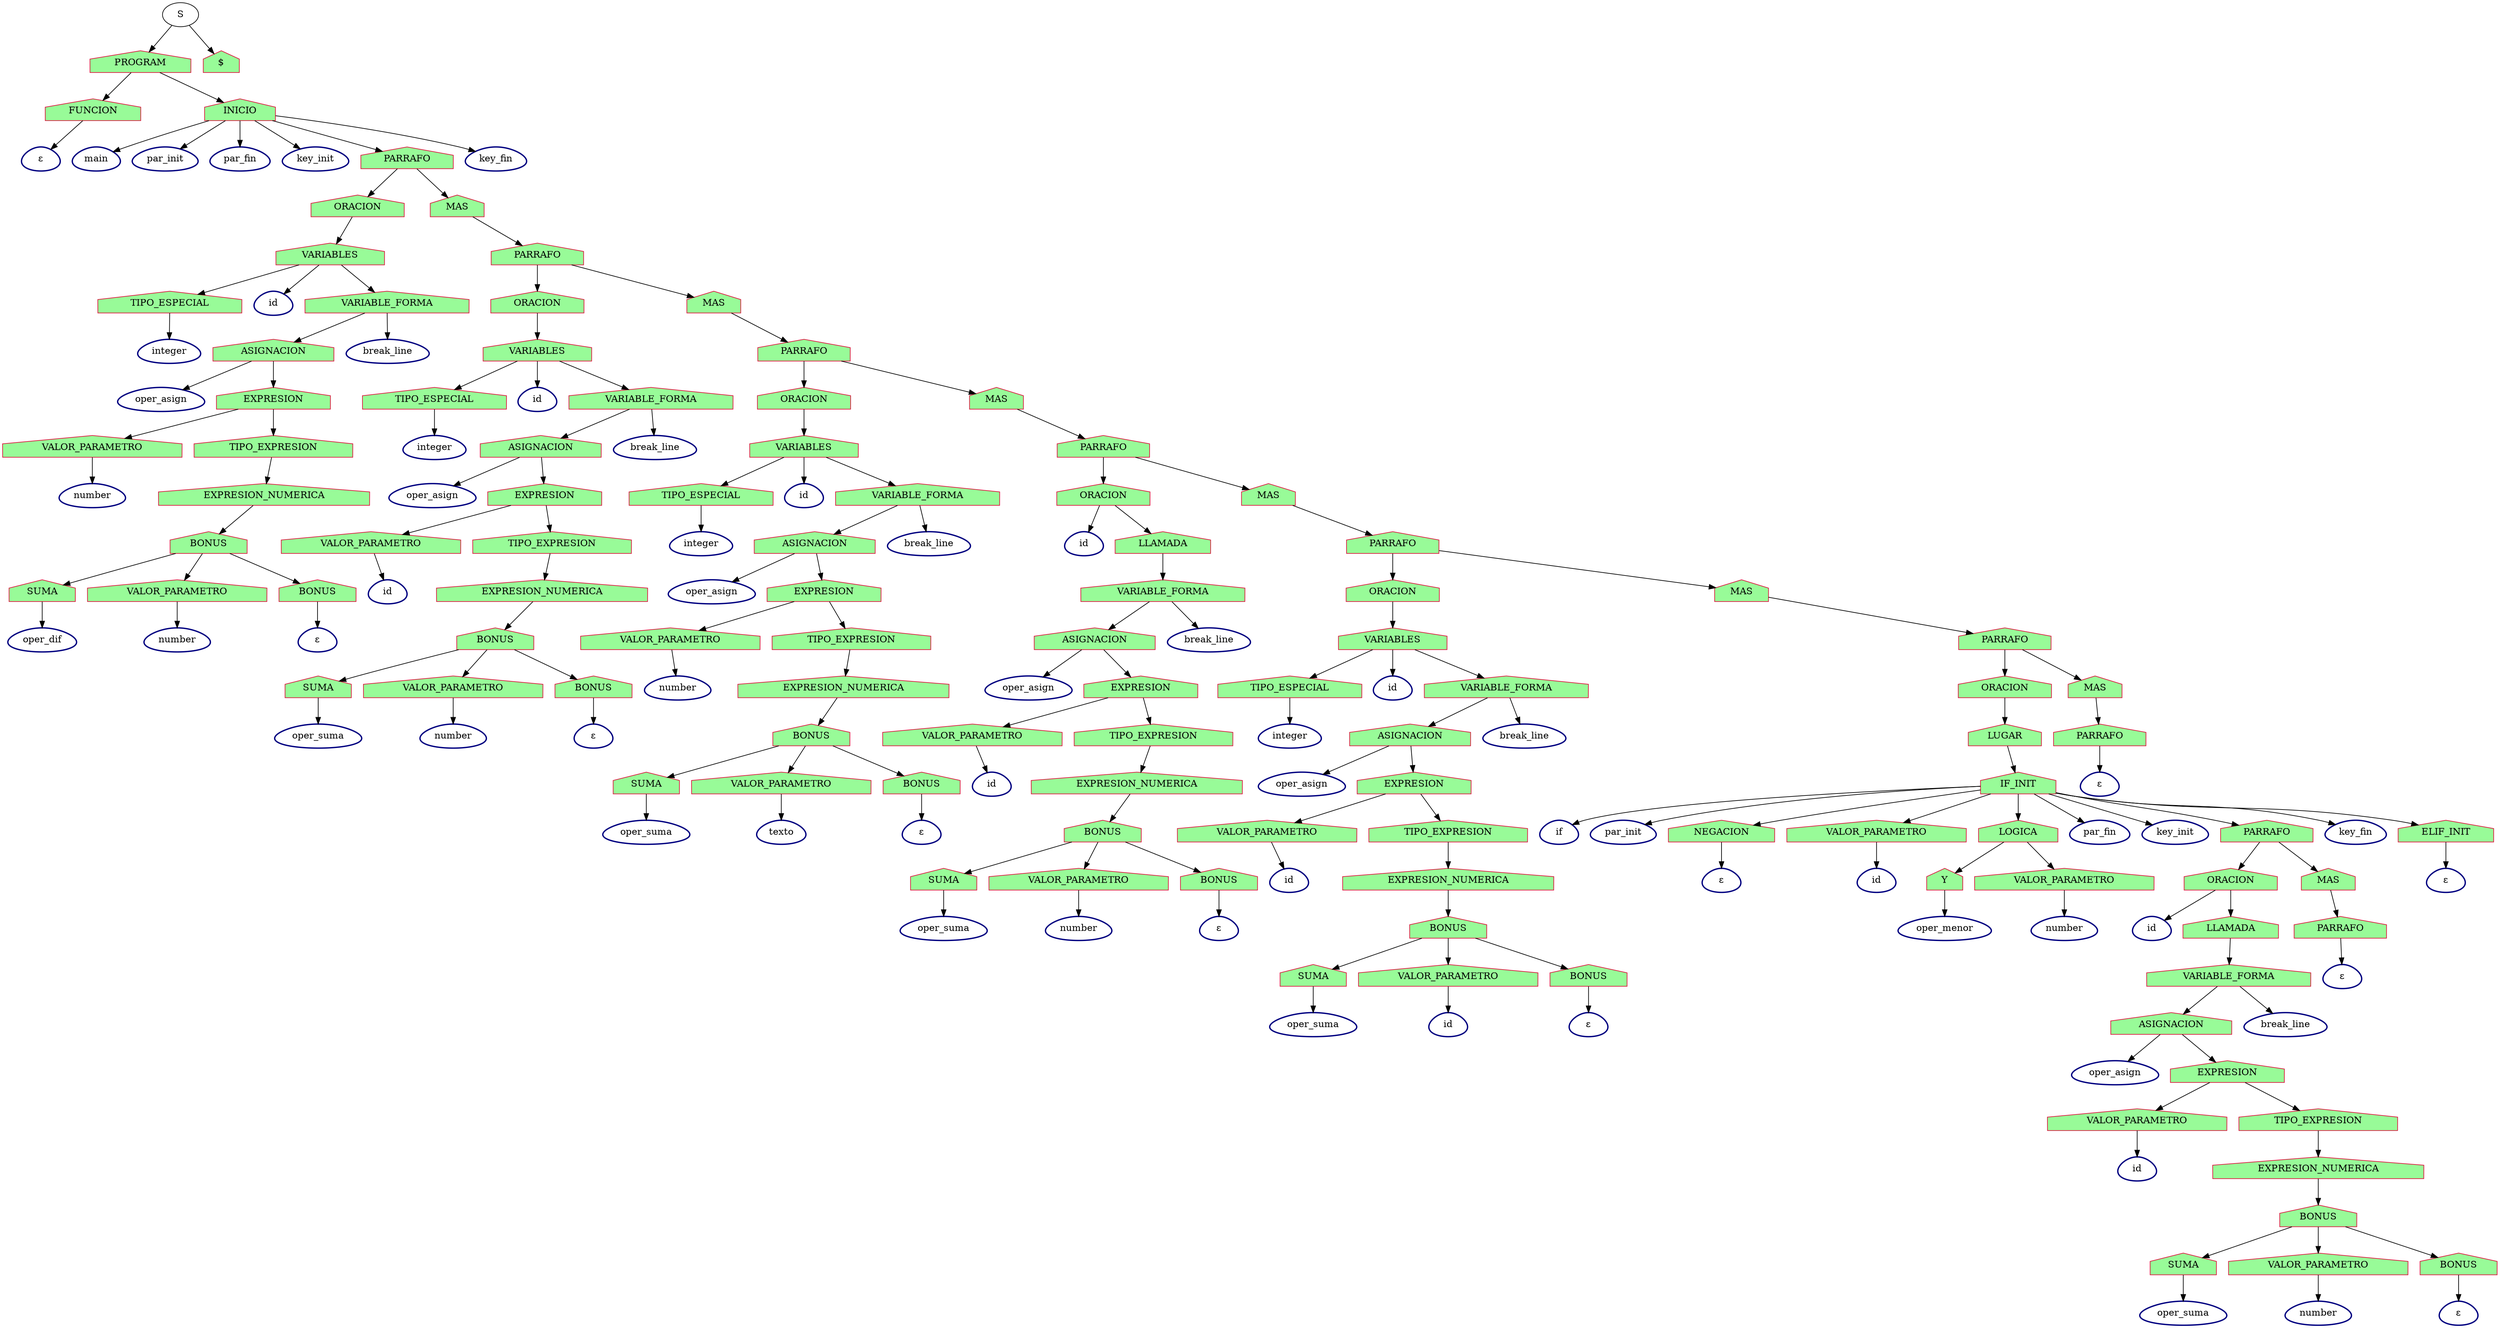 digraph Arbol {
	1 [label=S]
	2 [label=PROGRAM color=crimson fillcolor=palegreen shape=house style=filled]
	1 -> 2
	3 [label="$" color=crimson fillcolor=palegreen shape=house style=filled]
	1 -> 3
	3 [label="$"]
	2 [label=PROGRAM]
	4 [label=FUNCION color=crimson fillcolor=palegreen shape=house style=filled]
	2 -> 4
	5 [label=INICIO color=crimson fillcolor=palegreen shape=house style=filled]
	2 -> 5
	5 [label=INICIO]
	7 [label=main color=navy shape=egg style=bold]
	5 -> 7
	8 [label=par_init color=navy shape=egg style=bold]
	5 -> 8
	9 [label=par_fin color=navy shape=egg style=bold]
	5 -> 9
	10 [label=key_init color=navy shape=egg style=bold]
	5 -> 10
	11 [label=PARRAFO color=crimson fillcolor=palegreen shape=house style=filled]
	5 -> 11
	12 [label=key_fin color=navy shape=egg style=bold]
	5 -> 12
	12 [label=key_fin]
	11 [label=PARRAFO]
	13 [label=ORACION color=crimson fillcolor=palegreen shape=house style=filled]
	11 -> 13
	14 [label=MAS color=crimson fillcolor=palegreen shape=house style=filled]
	11 -> 14
	14 [label=MAS]
	35 [label=PARRAFO color=crimson fillcolor=palegreen shape=house style=filled]
	14 -> 35
	35 [label=PARRAFO]
	36 [label=ORACION color=crimson fillcolor=palegreen shape=house style=filled]
	35 -> 36
	37 [label=MAS color=crimson fillcolor=palegreen shape=house style=filled]
	35 -> 37
	37 [label=MAS]
	58 [label=PARRAFO color=crimson fillcolor=palegreen shape=house style=filled]
	37 -> 58
	58 [label=PARRAFO]
	59 [label=ORACION color=crimson fillcolor=palegreen shape=house style=filled]
	58 -> 59
	60 [label=MAS color=crimson fillcolor=palegreen shape=house style=filled]
	58 -> 60
	60 [label=MAS]
	81 [label=PARRAFO color=crimson fillcolor=palegreen shape=house style=filled]
	60 -> 81
	81 [label=PARRAFO]
	82 [label=ORACION color=crimson fillcolor=palegreen shape=house style=filled]
	81 -> 82
	83 [label=MAS color=crimson fillcolor=palegreen shape=house style=filled]
	81 -> 83
	83 [label=MAS]
	102 [label=PARRAFO color=crimson fillcolor=palegreen shape=house style=filled]
	83 -> 102
	102 [label=PARRAFO]
	103 [label=ORACION color=crimson fillcolor=palegreen shape=house style=filled]
	102 -> 103
	104 [label=MAS color=crimson fillcolor=palegreen shape=house style=filled]
	102 -> 104
	104 [label=MAS]
	125 [label=PARRAFO color=crimson fillcolor=palegreen shape=house style=filled]
	104 -> 125
	125 [label=PARRAFO]
	126 [label=ORACION color=crimson fillcolor=palegreen shape=house style=filled]
	125 -> 126
	127 [label=MAS color=crimson fillcolor=palegreen shape=house style=filled]
	125 -> 127
	127 [label=MAS]
	169 [label=PARRAFO color=crimson fillcolor=palegreen shape=house style=filled]
	127 -> 169
	169 [label=PARRAFO]
	170 [label="ε" color=navy shape=egg style=bold]
	169 -> 170
	170 [label="ε"]
	126 [label=ORACION]
	128 [label=LUGAR color=crimson fillcolor=palegreen shape=house style=filled]
	126 -> 128
	128 [label=LUGAR]
	129 [label=IF_INIT color=crimson fillcolor=palegreen shape=house style=filled]
	128 -> 129
	129 [label=IF_INIT]
	130 [label=if color=navy shape=egg style=bold]
	129 -> 130
	131 [label=par_init color=navy shape=egg style=bold]
	129 -> 131
	132 [label=NEGACION color=crimson fillcolor=palegreen shape=house style=filled]
	129 -> 132
	133 [label=VALOR_PARAMETRO color=crimson fillcolor=palegreen shape=house style=filled]
	129 -> 133
	134 [label=LOGICA color=crimson fillcolor=palegreen shape=house style=filled]
	129 -> 134
	135 [label=par_fin color=navy shape=egg style=bold]
	129 -> 135
	136 [label=key_init color=navy shape=egg style=bold]
	129 -> 136
	137 [label=PARRAFO color=crimson fillcolor=palegreen shape=house style=filled]
	129 -> 137
	138 [label=key_fin color=navy shape=egg style=bold]
	129 -> 138
	139 [label=ELIF_INIT color=crimson fillcolor=palegreen shape=house style=filled]
	129 -> 139
	139 [label=ELIF_INIT]
	168 [label="ε" color=navy shape=egg style=bold]
	139 -> 168
	168 [label="ε"]
	138 [label=key_fin]
	137 [label=PARRAFO]
	146 [label=ORACION color=crimson fillcolor=palegreen shape=house style=filled]
	137 -> 146
	147 [label=MAS color=crimson fillcolor=palegreen shape=house style=filled]
	137 -> 147
	147 [label=MAS]
	166 [label=PARRAFO color=crimson fillcolor=palegreen shape=house style=filled]
	147 -> 166
	166 [label=PARRAFO]
	167 [label="ε" color=navy shape=egg style=bold]
	166 -> 167
	167 [label="ε"]
	146 [label=ORACION]
	148 [label=id color=navy shape=egg style=bold]
	146 -> 148
	149 [label=LLAMADA color=crimson fillcolor=palegreen shape=house style=filled]
	146 -> 149
	149 [label=LLAMADA]
	150 [label=VARIABLE_FORMA color=crimson fillcolor=palegreen shape=house style=filled]
	149 -> 150
	150 [label=VARIABLE_FORMA]
	151 [label=ASIGNACION color=crimson fillcolor=palegreen shape=house style=filled]
	150 -> 151
	152 [label=break_line color=navy shape=egg style=bold]
	150 -> 152
	152 [label=break_line]
	151 [label=ASIGNACION]
	153 [label=oper_asign color=navy shape=egg style=bold]
	151 -> 153
	154 [label=EXPRESION color=crimson fillcolor=palegreen shape=house style=filled]
	151 -> 154
	154 [label=EXPRESION]
	155 [label=VALOR_PARAMETRO color=crimson fillcolor=palegreen shape=house style=filled]
	154 -> 155
	156 [label=TIPO_EXPRESION color=crimson fillcolor=palegreen shape=house style=filled]
	154 -> 156
	156 [label=TIPO_EXPRESION]
	158 [label=EXPRESION_NUMERICA color=crimson fillcolor=palegreen shape=house style=filled]
	156 -> 158
	158 [label=EXPRESION_NUMERICA]
	159 [label=BONUS color=crimson fillcolor=palegreen shape=house style=filled]
	158 -> 159
	159 [label=BONUS]
	160 [label=SUMA color=crimson fillcolor=palegreen shape=house style=filled]
	159 -> 160
	161 [label=VALOR_PARAMETRO color=crimson fillcolor=palegreen shape=house style=filled]
	159 -> 161
	162 [label=BONUS color=crimson fillcolor=palegreen shape=house style=filled]
	159 -> 162
	162 [label=BONUS]
	165 [label="ε" color=navy shape=egg style=bold]
	162 -> 165
	165 [label="ε"]
	161 [label=VALOR_PARAMETRO]
	164 [label=number color=navy shape=egg style=bold]
	161 -> 164
	164 [label=number]
	160 [label=SUMA]
	163 [label=oper_suma color=navy shape=egg style=bold]
	160 -> 163
	163 [label=oper_suma]
	155 [label=VALOR_PARAMETRO]
	157 [label=id color=navy shape=egg style=bold]
	155 -> 157
	157 [label=id]
	153 [label=oper_asign]
	148 [label=id]
	136 [label=key_init]
	135 [label=par_fin]
	134 [label=LOGICA]
	142 [label=Y color=crimson fillcolor=palegreen shape=house style=filled]
	134 -> 142
	143 [label=VALOR_PARAMETRO color=crimson fillcolor=palegreen shape=house style=filled]
	134 -> 143
	143 [label=VALOR_PARAMETRO]
	145 [label=number color=navy shape=egg style=bold]
	143 -> 145
	145 [label=number]
	142 [label=Y]
	144 [label=oper_menor color=navy shape=egg style=bold]
	142 -> 144
	144 [label=oper_menor]
	133 [label=VALOR_PARAMETRO]
	141 [label=id color=navy shape=egg style=bold]
	133 -> 141
	141 [label=id]
	132 [label=NEGACION]
	140 [label="ε" color=navy shape=egg style=bold]
	132 -> 140
	140 [label="ε"]
	131 [label=par_init]
	130 [label=if]
	103 [label=ORACION]
	105 [label=VARIABLES color=crimson fillcolor=palegreen shape=house style=filled]
	103 -> 105
	105 [label=VARIABLES]
	106 [label=TIPO_ESPECIAL color=crimson fillcolor=palegreen shape=house style=filled]
	105 -> 106
	107 [label=id color=navy shape=egg style=bold]
	105 -> 107
	108 [label=VARIABLE_FORMA color=crimson fillcolor=palegreen shape=house style=filled]
	105 -> 108
	108 [label=VARIABLE_FORMA]
	110 [label=ASIGNACION color=crimson fillcolor=palegreen shape=house style=filled]
	108 -> 110
	111 [label=break_line color=navy shape=egg style=bold]
	108 -> 111
	111 [label=break_line]
	110 [label=ASIGNACION]
	112 [label=oper_asign color=navy shape=egg style=bold]
	110 -> 112
	113 [label=EXPRESION color=crimson fillcolor=palegreen shape=house style=filled]
	110 -> 113
	113 [label=EXPRESION]
	114 [label=VALOR_PARAMETRO color=crimson fillcolor=palegreen shape=house style=filled]
	113 -> 114
	115 [label=TIPO_EXPRESION color=crimson fillcolor=palegreen shape=house style=filled]
	113 -> 115
	115 [label=TIPO_EXPRESION]
	117 [label=EXPRESION_NUMERICA color=crimson fillcolor=palegreen shape=house style=filled]
	115 -> 117
	117 [label=EXPRESION_NUMERICA]
	118 [label=BONUS color=crimson fillcolor=palegreen shape=house style=filled]
	117 -> 118
	118 [label=BONUS]
	119 [label=SUMA color=crimson fillcolor=palegreen shape=house style=filled]
	118 -> 119
	120 [label=VALOR_PARAMETRO color=crimson fillcolor=palegreen shape=house style=filled]
	118 -> 120
	121 [label=BONUS color=crimson fillcolor=palegreen shape=house style=filled]
	118 -> 121
	121 [label=BONUS]
	124 [label="ε" color=navy shape=egg style=bold]
	121 -> 124
	124 [label="ε"]
	120 [label=VALOR_PARAMETRO]
	123 [label=id color=navy shape=egg style=bold]
	120 -> 123
	123 [label=id]
	119 [label=SUMA]
	122 [label=oper_suma color=navy shape=egg style=bold]
	119 -> 122
	122 [label=oper_suma]
	114 [label=VALOR_PARAMETRO]
	116 [label=id color=navy shape=egg style=bold]
	114 -> 116
	116 [label=id]
	112 [label=oper_asign]
	107 [label=id]
	106 [label=TIPO_ESPECIAL]
	109 [label=integer color=navy shape=egg style=bold]
	106 -> 109
	109 [label=integer]
	82 [label=ORACION]
	84 [label=id color=navy shape=egg style=bold]
	82 -> 84
	85 [label=LLAMADA color=crimson fillcolor=palegreen shape=house style=filled]
	82 -> 85
	85 [label=LLAMADA]
	86 [label=VARIABLE_FORMA color=crimson fillcolor=palegreen shape=house style=filled]
	85 -> 86
	86 [label=VARIABLE_FORMA]
	87 [label=ASIGNACION color=crimson fillcolor=palegreen shape=house style=filled]
	86 -> 87
	88 [label=break_line color=navy shape=egg style=bold]
	86 -> 88
	88 [label=break_line]
	87 [label=ASIGNACION]
	89 [label=oper_asign color=navy shape=egg style=bold]
	87 -> 89
	90 [label=EXPRESION color=crimson fillcolor=palegreen shape=house style=filled]
	87 -> 90
	90 [label=EXPRESION]
	91 [label=VALOR_PARAMETRO color=crimson fillcolor=palegreen shape=house style=filled]
	90 -> 91
	92 [label=TIPO_EXPRESION color=crimson fillcolor=palegreen shape=house style=filled]
	90 -> 92
	92 [label=TIPO_EXPRESION]
	94 [label=EXPRESION_NUMERICA color=crimson fillcolor=palegreen shape=house style=filled]
	92 -> 94
	94 [label=EXPRESION_NUMERICA]
	95 [label=BONUS color=crimson fillcolor=palegreen shape=house style=filled]
	94 -> 95
	95 [label=BONUS]
	96 [label=SUMA color=crimson fillcolor=palegreen shape=house style=filled]
	95 -> 96
	97 [label=VALOR_PARAMETRO color=crimson fillcolor=palegreen shape=house style=filled]
	95 -> 97
	98 [label=BONUS color=crimson fillcolor=palegreen shape=house style=filled]
	95 -> 98
	98 [label=BONUS]
	101 [label="ε" color=navy shape=egg style=bold]
	98 -> 101
	101 [label="ε"]
	97 [label=VALOR_PARAMETRO]
	100 [label=number color=navy shape=egg style=bold]
	97 -> 100
	100 [label=number]
	96 [label=SUMA]
	99 [label=oper_suma color=navy shape=egg style=bold]
	96 -> 99
	99 [label=oper_suma]
	91 [label=VALOR_PARAMETRO]
	93 [label=id color=navy shape=egg style=bold]
	91 -> 93
	93 [label=id]
	89 [label=oper_asign]
	84 [label=id]
	59 [label=ORACION]
	61 [label=VARIABLES color=crimson fillcolor=palegreen shape=house style=filled]
	59 -> 61
	61 [label=VARIABLES]
	62 [label=TIPO_ESPECIAL color=crimson fillcolor=palegreen shape=house style=filled]
	61 -> 62
	63 [label=id color=navy shape=egg style=bold]
	61 -> 63
	64 [label=VARIABLE_FORMA color=crimson fillcolor=palegreen shape=house style=filled]
	61 -> 64
	64 [label=VARIABLE_FORMA]
	66 [label=ASIGNACION color=crimson fillcolor=palegreen shape=house style=filled]
	64 -> 66
	67 [label=break_line color=navy shape=egg style=bold]
	64 -> 67
	67 [label=break_line]
	66 [label=ASIGNACION]
	68 [label=oper_asign color=navy shape=egg style=bold]
	66 -> 68
	69 [label=EXPRESION color=crimson fillcolor=palegreen shape=house style=filled]
	66 -> 69
	69 [label=EXPRESION]
	70 [label=VALOR_PARAMETRO color=crimson fillcolor=palegreen shape=house style=filled]
	69 -> 70
	71 [label=TIPO_EXPRESION color=crimson fillcolor=palegreen shape=house style=filled]
	69 -> 71
	71 [label=TIPO_EXPRESION]
	73 [label=EXPRESION_NUMERICA color=crimson fillcolor=palegreen shape=house style=filled]
	71 -> 73
	73 [label=EXPRESION_NUMERICA]
	74 [label=BONUS color=crimson fillcolor=palegreen shape=house style=filled]
	73 -> 74
	74 [label=BONUS]
	75 [label=SUMA color=crimson fillcolor=palegreen shape=house style=filled]
	74 -> 75
	76 [label=VALOR_PARAMETRO color=crimson fillcolor=palegreen shape=house style=filled]
	74 -> 76
	77 [label=BONUS color=crimson fillcolor=palegreen shape=house style=filled]
	74 -> 77
	77 [label=BONUS]
	80 [label="ε" color=navy shape=egg style=bold]
	77 -> 80
	80 [label="ε"]
	76 [label=VALOR_PARAMETRO]
	79 [label=texto color=navy shape=egg style=bold]
	76 -> 79
	79 [label=texto]
	75 [label=SUMA]
	78 [label=oper_suma color=navy shape=egg style=bold]
	75 -> 78
	78 [label=oper_suma]
	70 [label=VALOR_PARAMETRO]
	72 [label=number color=navy shape=egg style=bold]
	70 -> 72
	72 [label=number]
	68 [label=oper_asign]
	63 [label=id]
	62 [label=TIPO_ESPECIAL]
	65 [label=integer color=navy shape=egg style=bold]
	62 -> 65
	65 [label=integer]
	36 [label=ORACION]
	38 [label=VARIABLES color=crimson fillcolor=palegreen shape=house style=filled]
	36 -> 38
	38 [label=VARIABLES]
	39 [label=TIPO_ESPECIAL color=crimson fillcolor=palegreen shape=house style=filled]
	38 -> 39
	40 [label=id color=navy shape=egg style=bold]
	38 -> 40
	41 [label=VARIABLE_FORMA color=crimson fillcolor=palegreen shape=house style=filled]
	38 -> 41
	41 [label=VARIABLE_FORMA]
	43 [label=ASIGNACION color=crimson fillcolor=palegreen shape=house style=filled]
	41 -> 43
	44 [label=break_line color=navy shape=egg style=bold]
	41 -> 44
	44 [label=break_line]
	43 [label=ASIGNACION]
	45 [label=oper_asign color=navy shape=egg style=bold]
	43 -> 45
	46 [label=EXPRESION color=crimson fillcolor=palegreen shape=house style=filled]
	43 -> 46
	46 [label=EXPRESION]
	47 [label=VALOR_PARAMETRO color=crimson fillcolor=palegreen shape=house style=filled]
	46 -> 47
	48 [label=TIPO_EXPRESION color=crimson fillcolor=palegreen shape=house style=filled]
	46 -> 48
	48 [label=TIPO_EXPRESION]
	50 [label=EXPRESION_NUMERICA color=crimson fillcolor=palegreen shape=house style=filled]
	48 -> 50
	50 [label=EXPRESION_NUMERICA]
	51 [label=BONUS color=crimson fillcolor=palegreen shape=house style=filled]
	50 -> 51
	51 [label=BONUS]
	52 [label=SUMA color=crimson fillcolor=palegreen shape=house style=filled]
	51 -> 52
	53 [label=VALOR_PARAMETRO color=crimson fillcolor=palegreen shape=house style=filled]
	51 -> 53
	54 [label=BONUS color=crimson fillcolor=palegreen shape=house style=filled]
	51 -> 54
	54 [label=BONUS]
	57 [label="ε" color=navy shape=egg style=bold]
	54 -> 57
	57 [label="ε"]
	53 [label=VALOR_PARAMETRO]
	56 [label=number color=navy shape=egg style=bold]
	53 -> 56
	56 [label=number]
	52 [label=SUMA]
	55 [label=oper_suma color=navy shape=egg style=bold]
	52 -> 55
	55 [label=oper_suma]
	47 [label=VALOR_PARAMETRO]
	49 [label=id color=navy shape=egg style=bold]
	47 -> 49
	49 [label=id]
	45 [label=oper_asign]
	40 [label=id]
	39 [label=TIPO_ESPECIAL]
	42 [label=integer color=navy shape=egg style=bold]
	39 -> 42
	42 [label=integer]
	13 [label=ORACION]
	15 [label=VARIABLES color=crimson fillcolor=palegreen shape=house style=filled]
	13 -> 15
	15 [label=VARIABLES]
	16 [label=TIPO_ESPECIAL color=crimson fillcolor=palegreen shape=house style=filled]
	15 -> 16
	17 [label=id color=navy shape=egg style=bold]
	15 -> 17
	18 [label=VARIABLE_FORMA color=crimson fillcolor=palegreen shape=house style=filled]
	15 -> 18
	18 [label=VARIABLE_FORMA]
	20 [label=ASIGNACION color=crimson fillcolor=palegreen shape=house style=filled]
	18 -> 20
	21 [label=break_line color=navy shape=egg style=bold]
	18 -> 21
	21 [label=break_line]
	20 [label=ASIGNACION]
	22 [label=oper_asign color=navy shape=egg style=bold]
	20 -> 22
	23 [label=EXPRESION color=crimson fillcolor=palegreen shape=house style=filled]
	20 -> 23
	23 [label=EXPRESION]
	24 [label=VALOR_PARAMETRO color=crimson fillcolor=palegreen shape=house style=filled]
	23 -> 24
	25 [label=TIPO_EXPRESION color=crimson fillcolor=palegreen shape=house style=filled]
	23 -> 25
	25 [label=TIPO_EXPRESION]
	27 [label=EXPRESION_NUMERICA color=crimson fillcolor=palegreen shape=house style=filled]
	25 -> 27
	27 [label=EXPRESION_NUMERICA]
	28 [label=BONUS color=crimson fillcolor=palegreen shape=house style=filled]
	27 -> 28
	28 [label=BONUS]
	29 [label=SUMA color=crimson fillcolor=palegreen shape=house style=filled]
	28 -> 29
	30 [label=VALOR_PARAMETRO color=crimson fillcolor=palegreen shape=house style=filled]
	28 -> 30
	31 [label=BONUS color=crimson fillcolor=palegreen shape=house style=filled]
	28 -> 31
	31 [label=BONUS]
	34 [label="ε" color=navy shape=egg style=bold]
	31 -> 34
	34 [label="ε"]
	30 [label=VALOR_PARAMETRO]
	33 [label=number color=navy shape=egg style=bold]
	30 -> 33
	33 [label=number]
	29 [label=SUMA]
	32 [label=oper_dif color=navy shape=egg style=bold]
	29 -> 32
	32 [label=oper_dif]
	24 [label=VALOR_PARAMETRO]
	26 [label=number color=navy shape=egg style=bold]
	24 -> 26
	26 [label=number]
	22 [label=oper_asign]
	17 [label=id]
	16 [label=TIPO_ESPECIAL]
	19 [label=integer color=navy shape=egg style=bold]
	16 -> 19
	19 [label=integer]
	10 [label=key_init]
	9 [label=par_fin]
	8 [label=par_init]
	7 [label=main]
	4 [label=FUNCION]
	6 [label="ε" color=navy shape=egg style=bold]
	4 -> 6
	6 [label="ε"]
}
